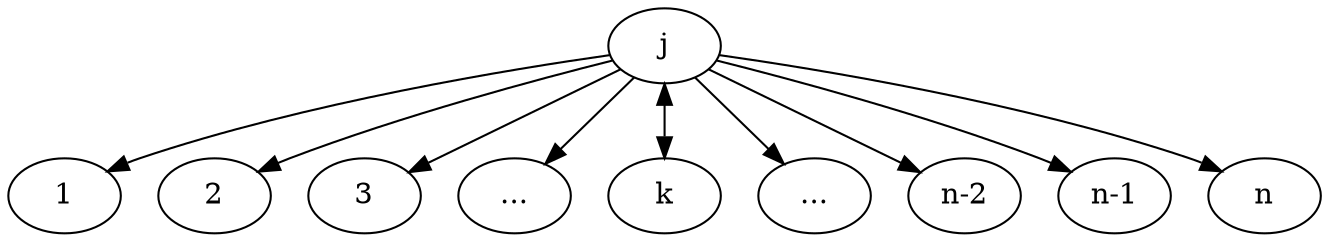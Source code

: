 digraph G {

	overlap = scale;
	splines = true;

	j; 1; 2; 3; "..."; k; " ... "; "n-2"; "n-1"; "n";

	j -> 1;
	j -> 2;
	j -> 3;
	j -> "...";
	j -> k [dir=both];
	j -> " ... ";
	j -> "n-2";
	j -> "n-1";
	j -> "n";
}

